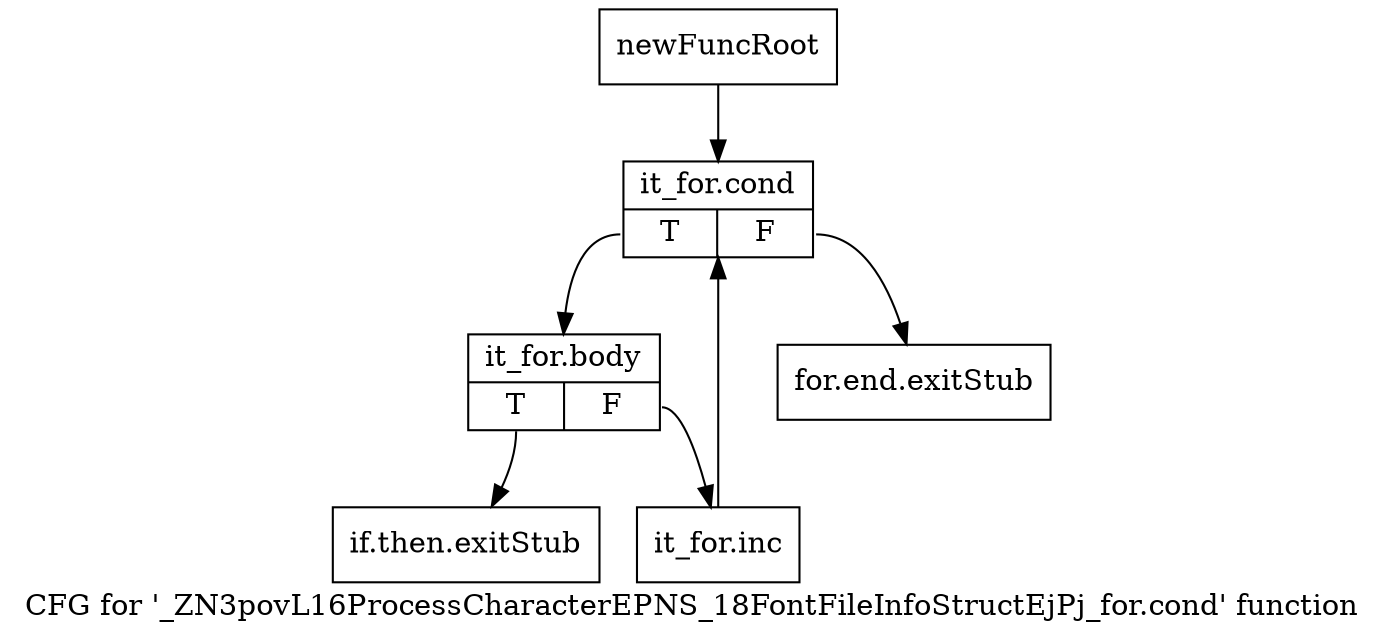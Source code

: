 digraph "CFG for '_ZN3povL16ProcessCharacterEPNS_18FontFileInfoStructEjPj_for.cond' function" {
	label="CFG for '_ZN3povL16ProcessCharacterEPNS_18FontFileInfoStructEjPj_for.cond' function";

	Node0x2d73bb0 [shape=record,label="{newFuncRoot}"];
	Node0x2d73bb0 -> Node0x2d740a0;
	Node0x2d74000 [shape=record,label="{for.end.exitStub}"];
	Node0x2d74050 [shape=record,label="{if.then.exitStub}"];
	Node0x2d740a0 [shape=record,label="{it_for.cond|{<s0>T|<s1>F}}"];
	Node0x2d740a0:s0 -> Node0x2d740f0;
	Node0x2d740a0:s1 -> Node0x2d74000;
	Node0x2d740f0 [shape=record,label="{it_for.body|{<s0>T|<s1>F}}"];
	Node0x2d740f0:s0 -> Node0x2d74050;
	Node0x2d740f0:s1 -> Node0x2d74140;
	Node0x2d74140 [shape=record,label="{it_for.inc}"];
	Node0x2d74140 -> Node0x2d740a0;
}
